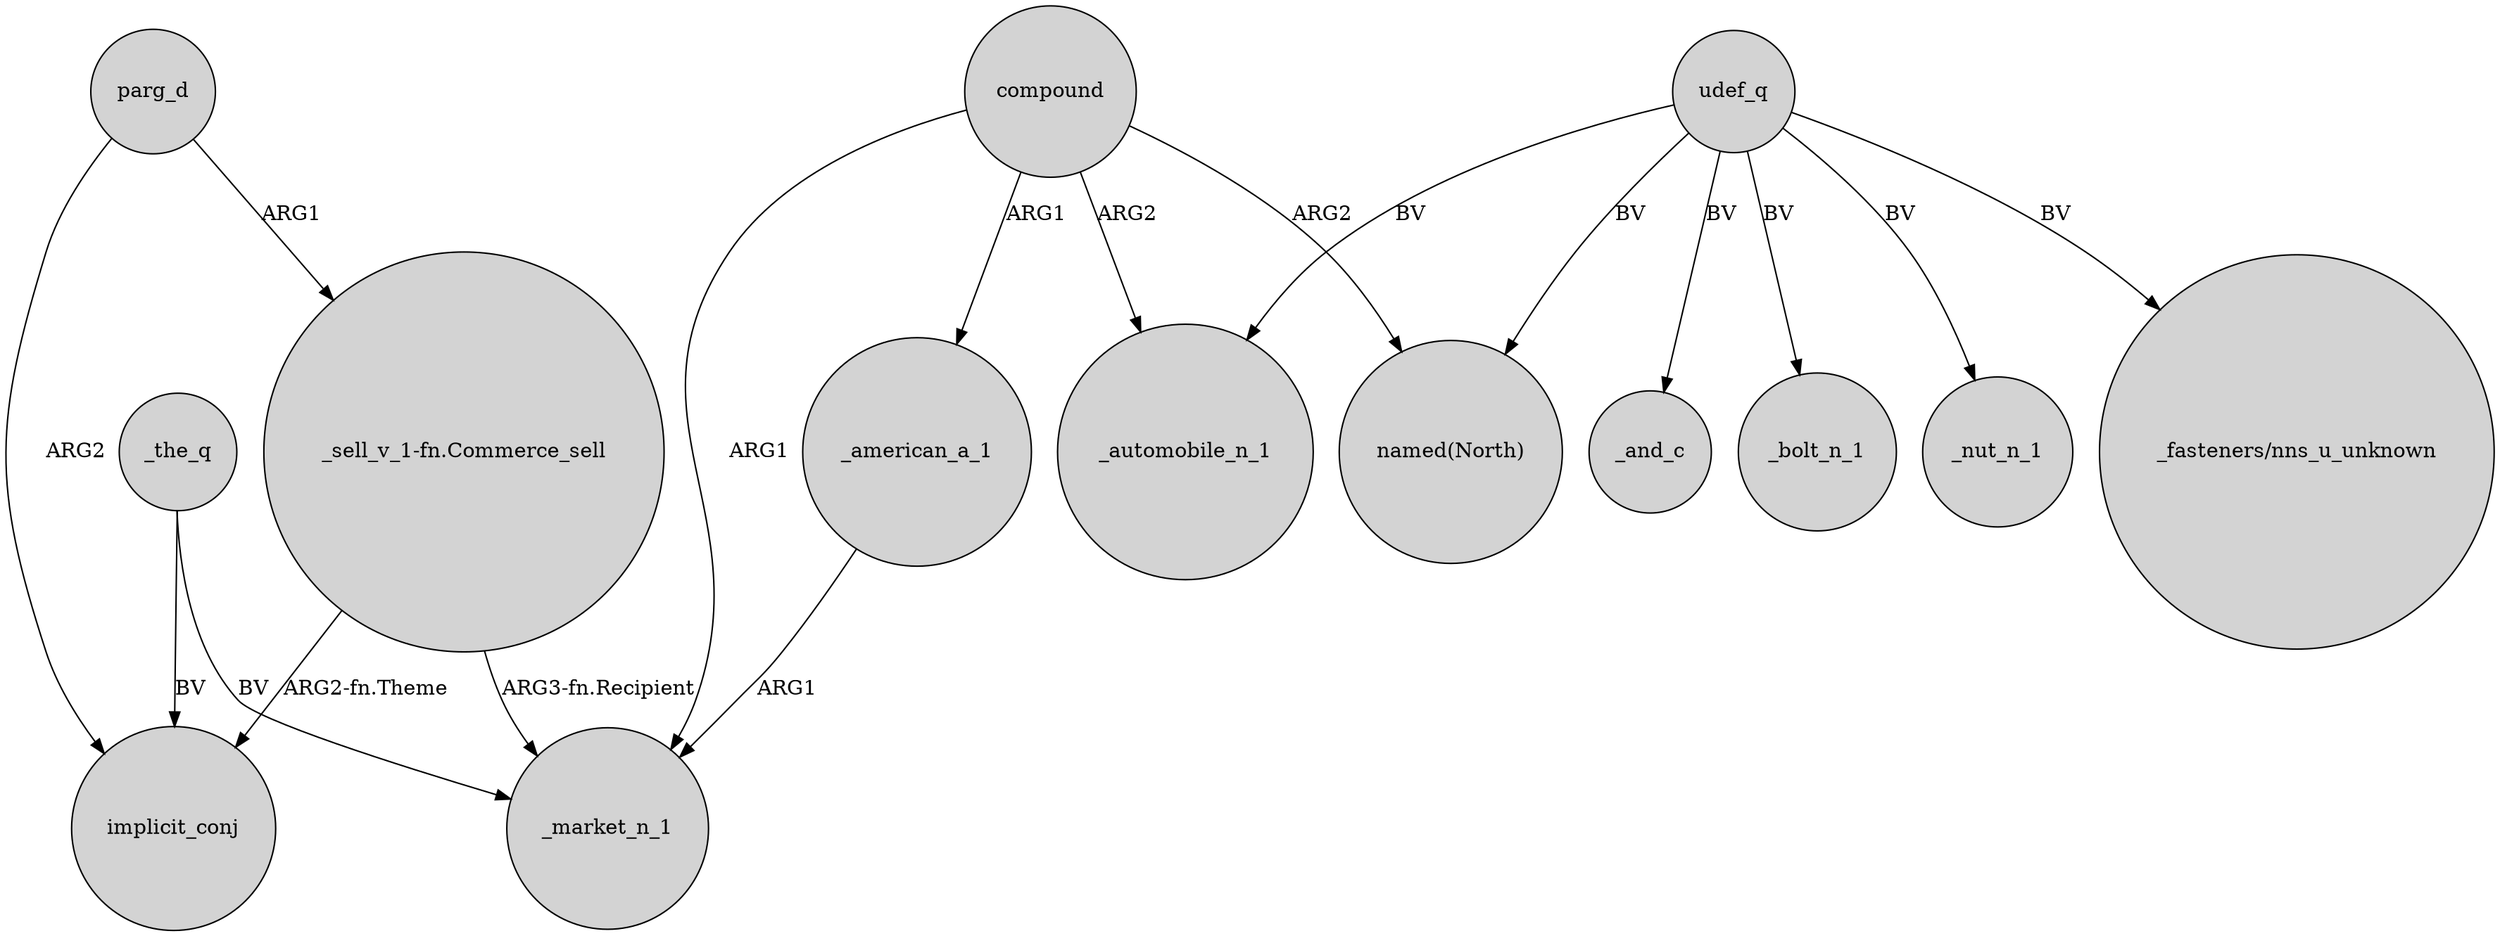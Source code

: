 digraph {
	node [shape=circle style=filled]
	parg_d -> implicit_conj [label=ARG2]
	compound -> "named(North)" [label=ARG2]
	_american_a_1 -> _market_n_1 [label=ARG1]
	parg_d -> "_sell_v_1-fn.Commerce_sell" [label=ARG1]
	compound -> _american_a_1 [label=ARG1]
	compound -> _market_n_1 [label=ARG1]
	"_sell_v_1-fn.Commerce_sell" -> implicit_conj [label="ARG2-fn.Theme"]
	compound -> _automobile_n_1 [label=ARG2]
	_the_q -> _market_n_1 [label=BV]
	udef_q -> _and_c [label=BV]
	udef_q -> _bolt_n_1 [label=BV]
	udef_q -> _nut_n_1 [label=BV]
	udef_q -> "_fasteners/nns_u_unknown" [label=BV]
	_the_q -> implicit_conj [label=BV]
	"_sell_v_1-fn.Commerce_sell" -> _market_n_1 [label="ARG3-fn.Recipient"]
	udef_q -> "named(North)" [label=BV]
	udef_q -> _automobile_n_1 [label=BV]
}
